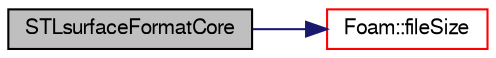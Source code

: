 digraph "STLsurfaceFormatCore"
{
  bgcolor="transparent";
  edge [fontname="FreeSans",fontsize="10",labelfontname="FreeSans",labelfontsize="10"];
  node [fontname="FreeSans",fontsize="10",shape=record];
  rankdir="LR";
  Node0 [label="STLsurfaceFormatCore",height=0.2,width=0.4,color="black", fillcolor="grey75", style="filled", fontcolor="black"];
  Node0 -> Node1 [color="midnightblue",fontsize="10",style="solid",fontname="FreeSans"];
  Node1 [label="Foam::fileSize",height=0.2,width=0.4,color="red",URL="$a21124.html#af0608ef5b036797cbbf5d8b5b1b70f1c",tooltip="Return size of file. "];
}
